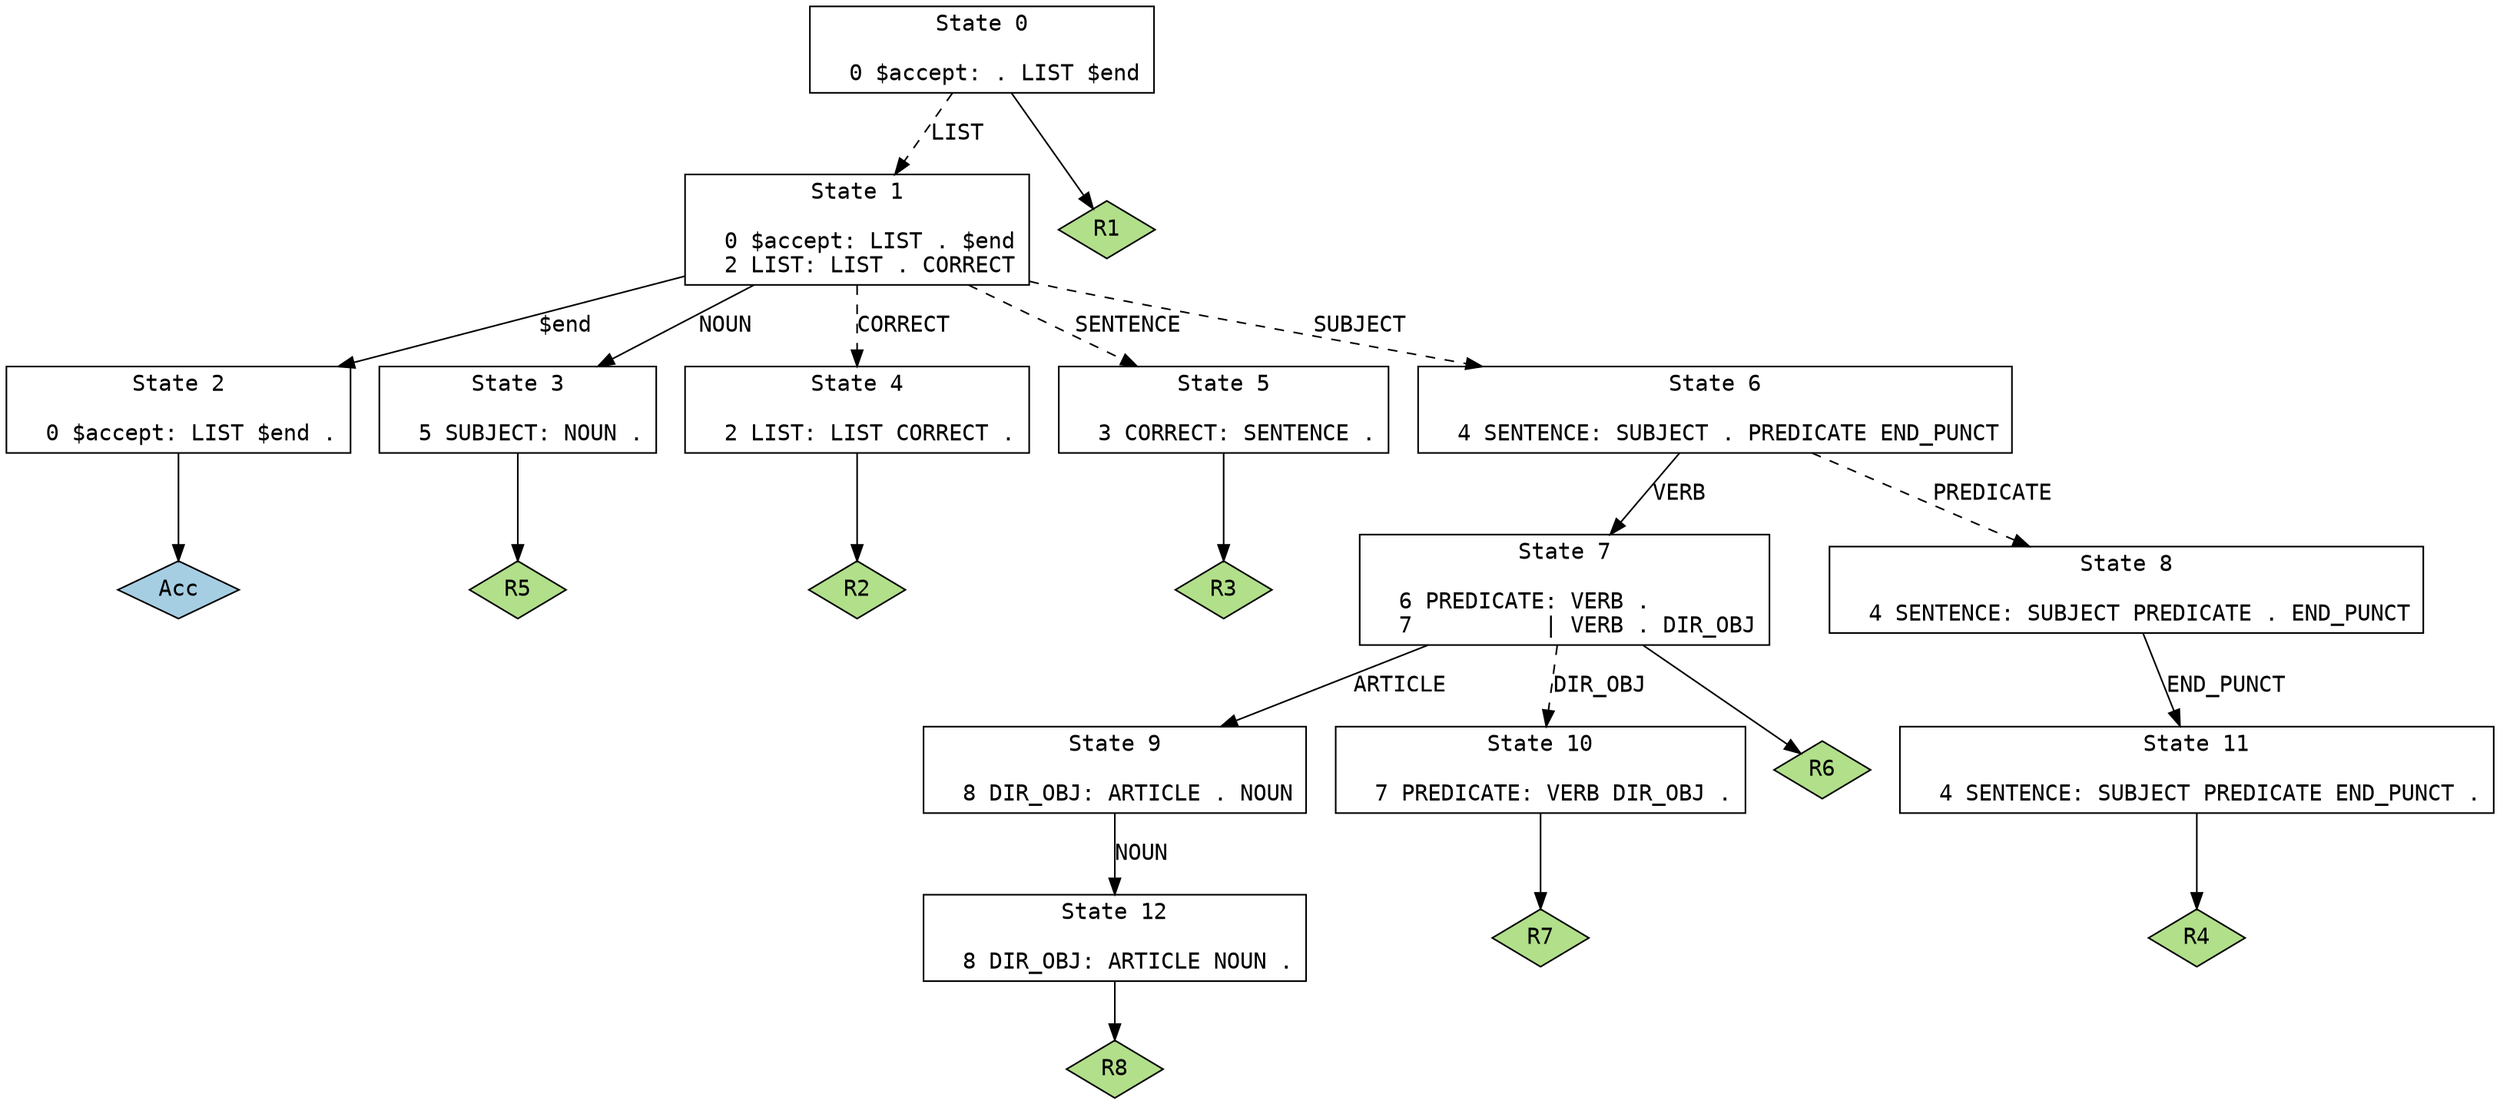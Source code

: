 // Generated by GNU Bison 3.0.4.
// Report bugs to <bug-bison@gnu.org>.
// Home page: <http://www.gnu.org/software/bison/>.

digraph "3.y"
{
  node [fontname = courier, shape = box, colorscheme = paired6]
  edge [fontname = courier]

  0 [label="State 0\n\l  0 $accept: . LIST $end\l"]
  0 -> 1 [style=dashed label="LIST"]
  0 -> "0R1" [style=solid]
 "0R1" [label="R1", fillcolor=3, shape=diamond, style=filled]
  1 [label="State 1\n\l  0 $accept: LIST . $end\l  2 LIST: LIST . CORRECT\l"]
  1 -> 2 [style=solid label="$end"]
  1 -> 3 [style=solid label="NOUN"]
  1 -> 4 [style=dashed label="CORRECT"]
  1 -> 5 [style=dashed label="SENTENCE"]
  1 -> 6 [style=dashed label="SUBJECT"]
  2 [label="State 2\n\l  0 $accept: LIST $end .\l"]
  2 -> "2R0" [style=solid]
 "2R0" [label="Acc", fillcolor=1, shape=diamond, style=filled]
  3 [label="State 3\n\l  5 SUBJECT: NOUN .\l"]
  3 -> "3R5" [style=solid]
 "3R5" [label="R5", fillcolor=3, shape=diamond, style=filled]
  4 [label="State 4\n\l  2 LIST: LIST CORRECT .\l"]
  4 -> "4R2" [style=solid]
 "4R2" [label="R2", fillcolor=3, shape=diamond, style=filled]
  5 [label="State 5\n\l  3 CORRECT: SENTENCE .\l"]
  5 -> "5R3" [style=solid]
 "5R3" [label="R3", fillcolor=3, shape=diamond, style=filled]
  6 [label="State 6\n\l  4 SENTENCE: SUBJECT . PREDICATE END_PUNCT\l"]
  6 -> 7 [style=solid label="VERB"]
  6 -> 8 [style=dashed label="PREDICATE"]
  7 [label="State 7\n\l  6 PREDICATE: VERB .\l  7          | VERB . DIR_OBJ\l"]
  7 -> 9 [style=solid label="ARTICLE"]
  7 -> 10 [style=dashed label="DIR_OBJ"]
  7 -> "7R6" [style=solid]
 "7R6" [label="R6", fillcolor=3, shape=diamond, style=filled]
  8 [label="State 8\n\l  4 SENTENCE: SUBJECT PREDICATE . END_PUNCT\l"]
  8 -> 11 [style=solid label="END_PUNCT"]
  9 [label="State 9\n\l  8 DIR_OBJ: ARTICLE . NOUN\l"]
  9 -> 12 [style=solid label="NOUN"]
  10 [label="State 10\n\l  7 PREDICATE: VERB DIR_OBJ .\l"]
  10 -> "10R7" [style=solid]
 "10R7" [label="R7", fillcolor=3, shape=diamond, style=filled]
  11 [label="State 11\n\l  4 SENTENCE: SUBJECT PREDICATE END_PUNCT .\l"]
  11 -> "11R4" [style=solid]
 "11R4" [label="R4", fillcolor=3, shape=diamond, style=filled]
  12 [label="State 12\n\l  8 DIR_OBJ: ARTICLE NOUN .\l"]
  12 -> "12R8" [style=solid]
 "12R8" [label="R8", fillcolor=3, shape=diamond, style=filled]
}
